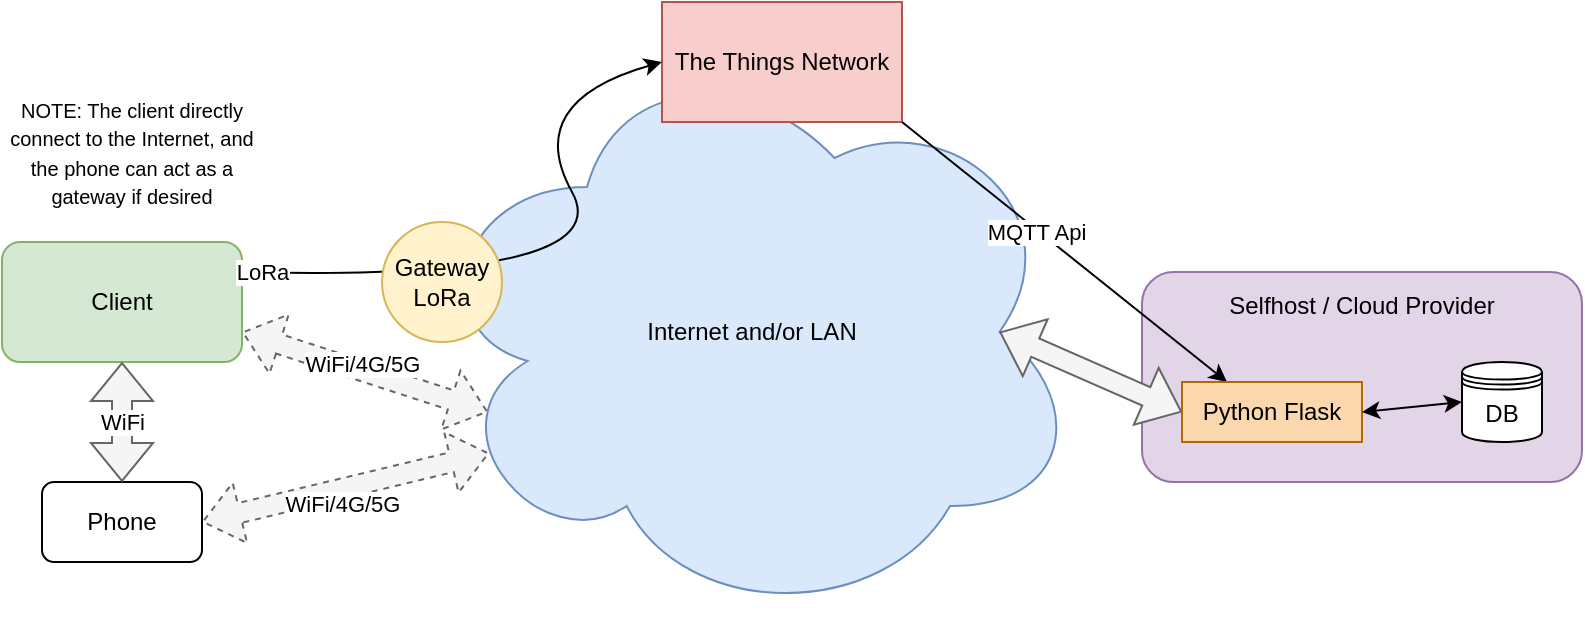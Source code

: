 <mxfile version="27.2.0">
  <diagram name="Page-1" id="SLKjiwA-GTwT4v715qyP">
    <mxGraphModel dx="1188" dy="633" grid="1" gridSize="10" guides="1" tooltips="1" connect="1" arrows="1" fold="1" page="1" pageScale="1" pageWidth="827" pageHeight="1169" math="0" shadow="0">
      <root>
        <mxCell id="0" />
        <mxCell id="1" parent="0" />
        <mxCell id="5d9VrlRy6kw5Ke1HKDMR-2" value="Client" style="rounded=1;whiteSpace=wrap;html=1;fillColor=#d5e8d4;strokeColor=#82b366;" parent="1" vertex="1">
          <mxGeometry x="50" y="200" width="120" height="60" as="geometry" />
        </mxCell>
        <mxCell id="5d9VrlRy6kw5Ke1HKDMR-3" value="Internet and/or LAN" style="ellipse;shape=cloud;whiteSpace=wrap;html=1;fillColor=#dae8fc;strokeColor=#6c8ebf;" parent="1" vertex="1">
          <mxGeometry x="260" y="100" width="330" height="290" as="geometry" />
        </mxCell>
        <mxCell id="5d9VrlRy6kw5Ke1HKDMR-5" value="&lt;div&gt;Selfhost / Cloud Provider&lt;/div&gt;&lt;div&gt;&lt;br&gt;&lt;/div&gt;&lt;div&gt;&lt;br&gt;&lt;/div&gt;&lt;div&gt;&lt;br&gt;&lt;/div&gt;&lt;div&gt;&lt;br&gt;&lt;/div&gt;&lt;div&gt;&lt;br&gt;&lt;/div&gt;" style="rounded=1;whiteSpace=wrap;html=1;fillColor=#e1d5e7;strokeColor=#9673a6;" parent="1" vertex="1">
          <mxGeometry x="620" y="215" width="220" height="105" as="geometry" />
        </mxCell>
        <mxCell id="5d9VrlRy6kw5Ke1HKDMR-8" value="" style="shape=flexArrow;endArrow=classic;html=1;rounded=0;exitX=1;exitY=0.75;exitDx=0;exitDy=0;entryX=0.1;entryY=0.638;entryDx=0;entryDy=0;entryPerimeter=0;fillColor=#f5f5f5;strokeColor=#666666;startArrow=block;dashed=1;" parent="1" source="5d9VrlRy6kw5Ke1HKDMR-2" target="5d9VrlRy6kw5Ke1HKDMR-3" edge="1">
          <mxGeometry width="50" height="50" relative="1" as="geometry">
            <mxPoint x="330" y="390" as="sourcePoint" />
            <mxPoint x="380" y="340" as="targetPoint" />
          </mxGeometry>
        </mxCell>
        <mxCell id="5d9VrlRy6kw5Ke1HKDMR-17" value="WiFi/4G/5G" style="edgeLabel;html=1;align=center;verticalAlign=middle;resizable=0;points=[];" parent="5d9VrlRy6kw5Ke1HKDMR-8" vertex="1" connectable="0">
          <mxGeometry x="-0.678" y="-3" relative="1" as="geometry">
            <mxPoint x="41" y="6" as="offset" />
          </mxGeometry>
        </mxCell>
        <mxCell id="5d9VrlRy6kw5Ke1HKDMR-1" value="&lt;div&gt;The Things Network&lt;/div&gt;" style="rounded=0;whiteSpace=wrap;html=1;fillColor=#f8cecc;strokeColor=#b85450;" parent="1" vertex="1">
          <mxGeometry x="380" y="80" width="120" height="60" as="geometry" />
        </mxCell>
        <mxCell id="5d9VrlRy6kw5Ke1HKDMR-9" value="" style="shape=flexArrow;endArrow=classic;html=1;rounded=0;exitX=0.875;exitY=0.5;exitDx=0;exitDy=0;exitPerimeter=0;entryX=0;entryY=0.5;entryDx=0;entryDy=0;fillColor=#f5f5f5;strokeColor=#666666;startArrow=block;" parent="1" source="5d9VrlRy6kw5Ke1HKDMR-3" target="6pN9gSs6cLLcfnUeXvmT-1" edge="1">
          <mxGeometry width="50" height="50" relative="1" as="geometry">
            <mxPoint x="330" y="390" as="sourcePoint" />
            <mxPoint x="380" y="340" as="targetPoint" />
          </mxGeometry>
        </mxCell>
        <mxCell id="5d9VrlRy6kw5Ke1HKDMR-10" value="" style="shape=filledEdge;endArrow=classic;html=1;rounded=0;entryX=0.25;entryY=0;entryDx=0;entryDy=0;exitX=1;exitY=1;exitDx=0;exitDy=0;fillColor=#f5f5f5;strokeColor=#000000;" parent="1" source="5d9VrlRy6kw5Ke1HKDMR-1" target="6pN9gSs6cLLcfnUeXvmT-1" edge="1">
          <mxGeometry width="50" height="50" relative="1" as="geometry">
            <mxPoint x="330" y="390" as="sourcePoint" />
            <mxPoint x="380" y="340" as="targetPoint" />
          </mxGeometry>
        </mxCell>
        <mxCell id="CxQ-7Na6IZVcNqFGBhFb-2" value="MQTT Api" style="edgeLabel;html=1;align=center;verticalAlign=middle;resizable=0;points=[];" parent="5d9VrlRy6kw5Ke1HKDMR-10" vertex="1" connectable="0">
          <mxGeometry x="-0.171" y="-1" relative="1" as="geometry">
            <mxPoint as="offset" />
          </mxGeometry>
        </mxCell>
        <mxCell id="5d9VrlRy6kw5Ke1HKDMR-12" value="" style="curved=1;endArrow=classic;html=1;rounded=0;exitX=1;exitY=0.25;exitDx=0;exitDy=0;entryX=0;entryY=0.5;entryDx=0;entryDy=0;" parent="1" source="5d9VrlRy6kw5Ke1HKDMR-2" target="5d9VrlRy6kw5Ke1HKDMR-1" edge="1">
          <mxGeometry width="50" height="50" relative="1" as="geometry">
            <mxPoint x="330" y="390" as="sourcePoint" />
            <mxPoint x="380" y="340" as="targetPoint" />
            <Array as="points">
              <mxPoint x="360" y="220" />
              <mxPoint x="310" y="130" />
            </Array>
          </mxGeometry>
        </mxCell>
        <mxCell id="5d9VrlRy6kw5Ke1HKDMR-16" value="LoRa" style="edgeLabel;html=1;align=center;verticalAlign=middle;resizable=0;points=[];" parent="5d9VrlRy6kw5Ke1HKDMR-12" vertex="1" connectable="0">
          <mxGeometry x="-0.949" y="1" relative="1" as="geometry">
            <mxPoint as="offset" />
          </mxGeometry>
        </mxCell>
        <mxCell id="5d9VrlRy6kw5Ke1HKDMR-14" value="&lt;div&gt;Gateway&lt;/div&gt;&lt;div&gt;LoRa&lt;/div&gt;" style="ellipse;whiteSpace=wrap;html=1;fillColor=#fff2cc;strokeColor=#d6b656;" parent="1" vertex="1">
          <mxGeometry x="240" y="190" width="60" height="60" as="geometry" />
        </mxCell>
        <mxCell id="CxQ-7Na6IZVcNqFGBhFb-1" value="Phone" style="rounded=1;whiteSpace=wrap;html=1;" parent="1" vertex="1">
          <mxGeometry x="70" y="320" width="80" height="40" as="geometry" />
        </mxCell>
        <mxCell id="CxQ-7Na6IZVcNqFGBhFb-3" value="" style="shape=flexArrow;endArrow=classic;html=1;rounded=0;entryX=0.5;entryY=0;entryDx=0;entryDy=0;fillColor=#f5f5f5;strokeColor=#666666;startArrow=block;exitX=0.5;exitY=1;exitDx=0;exitDy=0;" parent="1" source="5d9VrlRy6kw5Ke1HKDMR-2" target="CxQ-7Na6IZVcNqFGBhFb-1" edge="1">
          <mxGeometry width="50" height="50" relative="1" as="geometry">
            <mxPoint x="120" y="270" as="sourcePoint" />
            <mxPoint x="233" y="330" as="targetPoint" />
          </mxGeometry>
        </mxCell>
        <mxCell id="CxQ-7Na6IZVcNqFGBhFb-4" value="WiFi" style="edgeLabel;html=1;align=center;verticalAlign=middle;resizable=0;points=[];" parent="CxQ-7Na6IZVcNqFGBhFb-3" vertex="1" connectable="0">
          <mxGeometry x="-0.678" y="-3" relative="1" as="geometry">
            <mxPoint x="3" y="20" as="offset" />
          </mxGeometry>
        </mxCell>
        <mxCell id="CxQ-7Na6IZVcNqFGBhFb-5" value="" style="shape=flexArrow;endArrow=classic;html=1;rounded=0;exitX=1;exitY=0.5;exitDx=0;exitDy=0;entryX=0.102;entryY=0.709;entryDx=0;entryDy=0;entryPerimeter=0;fillColor=#f5f5f5;strokeColor=#666666;startArrow=block;dashed=1;" parent="1" source="CxQ-7Na6IZVcNqFGBhFb-1" target="5d9VrlRy6kw5Ke1HKDMR-3" edge="1">
          <mxGeometry width="50" height="50" relative="1" as="geometry">
            <mxPoint x="200" y="250" as="sourcePoint" />
            <mxPoint x="323" y="290" as="targetPoint" />
          </mxGeometry>
        </mxCell>
        <mxCell id="CxQ-7Na6IZVcNqFGBhFb-6" value="WiFi/4G/5G" style="edgeLabel;html=1;align=center;verticalAlign=middle;resizable=0;points=[];" parent="CxQ-7Na6IZVcNqFGBhFb-5" vertex="1" connectable="0">
          <mxGeometry x="-0.678" y="-3" relative="1" as="geometry">
            <mxPoint x="46" y="-7" as="offset" />
          </mxGeometry>
        </mxCell>
        <mxCell id="CxQ-7Na6IZVcNqFGBhFb-7" value="&lt;font style=&quot;font-size: 10px;&quot;&gt;NOTE: The client directly connect to the Internet, and the phone can act as a gateway if desired&lt;/font&gt;" style="text;html=1;align=center;verticalAlign=middle;whiteSpace=wrap;rounded=0;" parent="1" vertex="1">
          <mxGeometry x="50" y="110" width="130" height="90" as="geometry" />
        </mxCell>
        <mxCell id="6pN9gSs6cLLcfnUeXvmT-1" value="Python Flask" style="rounded=0;whiteSpace=wrap;html=1;fillColor=#fad7ac;strokeColor=#b46504;" vertex="1" parent="1">
          <mxGeometry x="640" y="270" width="90" height="30" as="geometry" />
        </mxCell>
        <mxCell id="6pN9gSs6cLLcfnUeXvmT-2" value="DB" style="shape=datastore;whiteSpace=wrap;html=1;" vertex="1" parent="1">
          <mxGeometry x="780" y="260" width="40" height="40" as="geometry" />
        </mxCell>
        <mxCell id="6pN9gSs6cLLcfnUeXvmT-3" value="" style="endArrow=classic;startArrow=classic;html=1;rounded=0;entryX=0;entryY=0.5;entryDx=0;entryDy=0;exitX=1;exitY=0.5;exitDx=0;exitDy=0;" edge="1" parent="1" source="6pN9gSs6cLLcfnUeXvmT-1" target="6pN9gSs6cLLcfnUeXvmT-2">
          <mxGeometry width="50" height="50" relative="1" as="geometry">
            <mxPoint x="670" y="350" as="sourcePoint" />
            <mxPoint x="720" y="300" as="targetPoint" />
          </mxGeometry>
        </mxCell>
      </root>
    </mxGraphModel>
  </diagram>
</mxfile>
